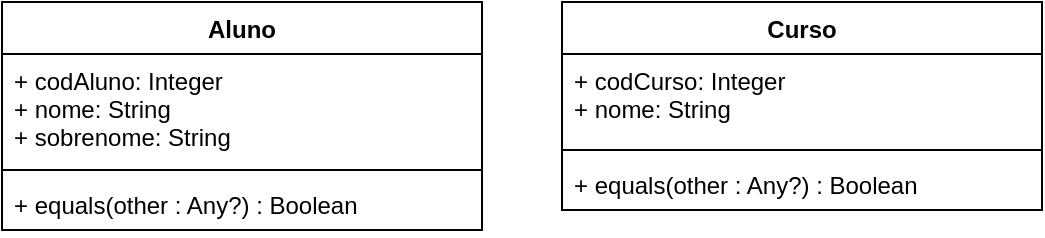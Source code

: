 <?xml version="1.0" encoding="UTF-8"?>
<mxfile version="13.7.5" type="google"><diagram id="TrO-ONN2h8IGn3uoQb14" name="Page-1"><mxGraphModel dx="862" dy="494" grid="1" gridSize="10" guides="1" tooltips="1" connect="1" arrows="1" fold="1" page="1" pageScale="1" pageWidth="827" pageHeight="1169" math="0" shadow="0"><root><mxCell id="0"/><mxCell id="1" parent="0"/><mxCell id="coKJ4FbDAw2btyWbEVKV-5" value="Aluno" style="swimlane;fontStyle=1;align=center;verticalAlign=top;childLayout=stackLayout;horizontal=1;startSize=26;horizontalStack=0;resizeParent=1;resizeParentMax=0;resizeLast=0;collapsible=1;marginBottom=0;" parent="1" vertex="1"><mxGeometry x="40" y="40" width="240" height="114" as="geometry"/></mxCell><mxCell id="coKJ4FbDAw2btyWbEVKV-6" value="+ codAluno: Integer&#10;+ nome: String&#10;+ sobrenome: String&#10;" style="text;strokeColor=none;fillColor=none;align=left;verticalAlign=top;spacingLeft=4;spacingRight=4;overflow=hidden;rotatable=0;points=[[0,0.5],[1,0.5]];portConstraint=eastwest;" parent="coKJ4FbDAw2btyWbEVKV-5" vertex="1"><mxGeometry y="26" width="240" height="54" as="geometry"/></mxCell><mxCell id="coKJ4FbDAw2btyWbEVKV-7" value="" style="line;strokeWidth=1;fillColor=none;align=left;verticalAlign=middle;spacingTop=-1;spacingLeft=3;spacingRight=3;rotatable=0;labelPosition=right;points=[];portConstraint=eastwest;" parent="coKJ4FbDAw2btyWbEVKV-5" vertex="1"><mxGeometry y="80" width="240" height="8" as="geometry"/></mxCell><mxCell id="coKJ4FbDAw2btyWbEVKV-8" value="+ equals(other : Any?) : Boolean" style="text;strokeColor=none;fillColor=none;align=left;verticalAlign=top;spacingLeft=4;spacingRight=4;overflow=hidden;rotatable=0;points=[[0,0.5],[1,0.5]];portConstraint=eastwest;" parent="coKJ4FbDAw2btyWbEVKV-5" vertex="1"><mxGeometry y="88" width="240" height="26" as="geometry"/></mxCell><mxCell id="xcGgXUWZbgT9KdPOlIlW-6" value="Curso" style="swimlane;fontStyle=1;align=center;verticalAlign=top;childLayout=stackLayout;horizontal=1;startSize=26;horizontalStack=0;resizeParent=1;resizeParentMax=0;resizeLast=0;collapsible=1;marginBottom=0;" vertex="1" parent="1"><mxGeometry x="320" y="40" width="240" height="104" as="geometry"/></mxCell><mxCell id="xcGgXUWZbgT9KdPOlIlW-7" value="+ codCurso: Integer&#10;+ nome: String&#10;" style="text;strokeColor=none;fillColor=none;align=left;verticalAlign=top;spacingLeft=4;spacingRight=4;overflow=hidden;rotatable=0;points=[[0,0.5],[1,0.5]];portConstraint=eastwest;" vertex="1" parent="xcGgXUWZbgT9KdPOlIlW-6"><mxGeometry y="26" width="240" height="44" as="geometry"/></mxCell><mxCell id="xcGgXUWZbgT9KdPOlIlW-8" value="" style="line;strokeWidth=1;fillColor=none;align=left;verticalAlign=middle;spacingTop=-1;spacingLeft=3;spacingRight=3;rotatable=0;labelPosition=right;points=[];portConstraint=eastwest;" vertex="1" parent="xcGgXUWZbgT9KdPOlIlW-6"><mxGeometry y="70" width="240" height="8" as="geometry"/></mxCell><mxCell id="xcGgXUWZbgT9KdPOlIlW-9" value="+ equals(other : Any?) : Boolean" style="text;strokeColor=none;fillColor=none;align=left;verticalAlign=top;spacingLeft=4;spacingRight=4;overflow=hidden;rotatable=0;points=[[0,0.5],[1,0.5]];portConstraint=eastwest;" vertex="1" parent="xcGgXUWZbgT9KdPOlIlW-6"><mxGeometry y="78" width="240" height="26" as="geometry"/></mxCell></root></mxGraphModel></diagram></mxfile>